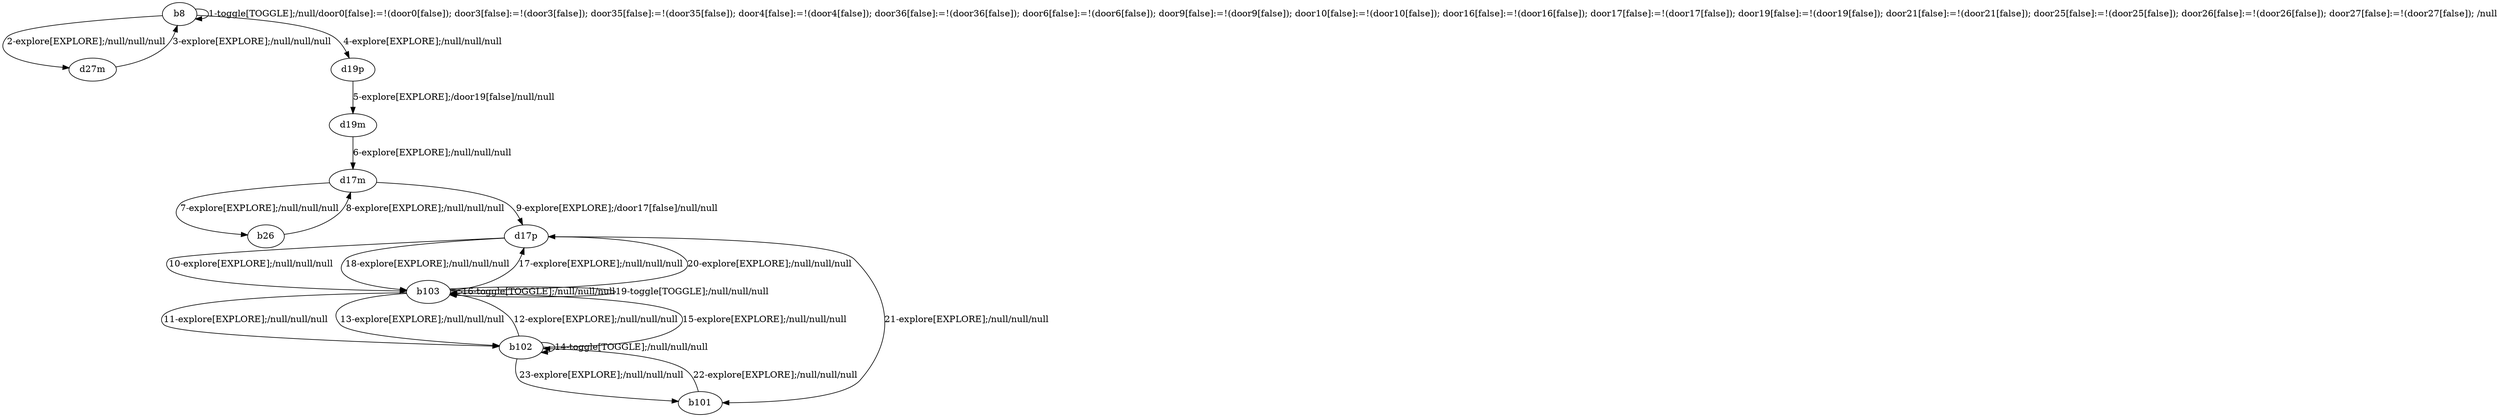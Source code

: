 # Total number of goals covered by this test: 4
# d17p --> b101
# b103 --> d17p
# b102 --> b102
# b101 --> b102

digraph g {
"b8" -> "b8" [label = "1-toggle[TOGGLE];/null/door0[false]:=!(door0[false]); door3[false]:=!(door3[false]); door35[false]:=!(door35[false]); door4[false]:=!(door4[false]); door36[false]:=!(door36[false]); door6[false]:=!(door6[false]); door9[false]:=!(door9[false]); door10[false]:=!(door10[false]); door16[false]:=!(door16[false]); door17[false]:=!(door17[false]); door19[false]:=!(door19[false]); door21[false]:=!(door21[false]); door25[false]:=!(door25[false]); door26[false]:=!(door26[false]); door27[false]:=!(door27[false]); /null"];
"b8" -> "d27m" [label = "2-explore[EXPLORE];/null/null/null"];
"d27m" -> "b8" [label = "3-explore[EXPLORE];/null/null/null"];
"b8" -> "d19p" [label = "4-explore[EXPLORE];/null/null/null"];
"d19p" -> "d19m" [label = "5-explore[EXPLORE];/door19[false]/null/null"];
"d19m" -> "d17m" [label = "6-explore[EXPLORE];/null/null/null"];
"d17m" -> "b26" [label = "7-explore[EXPLORE];/null/null/null"];
"b26" -> "d17m" [label = "8-explore[EXPLORE];/null/null/null"];
"d17m" -> "d17p" [label = "9-explore[EXPLORE];/door17[false]/null/null"];
"d17p" -> "b103" [label = "10-explore[EXPLORE];/null/null/null"];
"b103" -> "b102" [label = "11-explore[EXPLORE];/null/null/null"];
"b102" -> "b103" [label = "12-explore[EXPLORE];/null/null/null"];
"b103" -> "b102" [label = "13-explore[EXPLORE];/null/null/null"];
"b102" -> "b102" [label = "14-toggle[TOGGLE];/null/null/null"];
"b102" -> "b103" [label = "15-explore[EXPLORE];/null/null/null"];
"b103" -> "b103" [label = "16-toggle[TOGGLE];/null/null/null"];
"b103" -> "d17p" [label = "17-explore[EXPLORE];/null/null/null"];
"d17p" -> "b103" [label = "18-explore[EXPLORE];/null/null/null"];
"b103" -> "b103" [label = "19-toggle[TOGGLE];/null/null/null"];
"b103" -> "d17p" [label = "20-explore[EXPLORE];/null/null/null"];
"d17p" -> "b101" [label = "21-explore[EXPLORE];/null/null/null"];
"b101" -> "b102" [label = "22-explore[EXPLORE];/null/null/null"];
"b102" -> "b101" [label = "23-explore[EXPLORE];/null/null/null"];
}